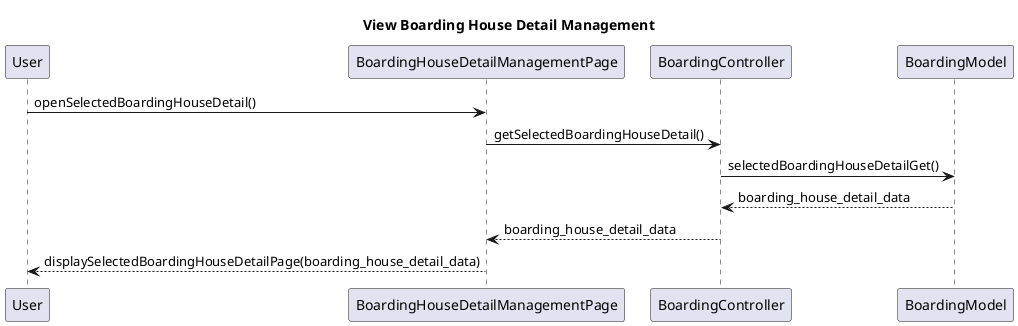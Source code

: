 @startuml
title View Boarding House Detail Management
User -> BoardingHouseDetailManagementPage: openSelectedBoardingHouseDetail()
BoardingHouseDetailManagementPage -> BoardingController: getSelectedBoardingHouseDetail()
BoardingController -> BoardingModel: selectedBoardingHouseDetailGet()
BoardingController <-- BoardingModel: boarding_house_detail_data
BoardingHouseDetailManagementPage <-- BoardingController: boarding_house_detail_data
User <-- BoardingHouseDetailManagementPage: displaySelectedBoardingHouseDetailPage(boarding_house_detail_data)

@enduml